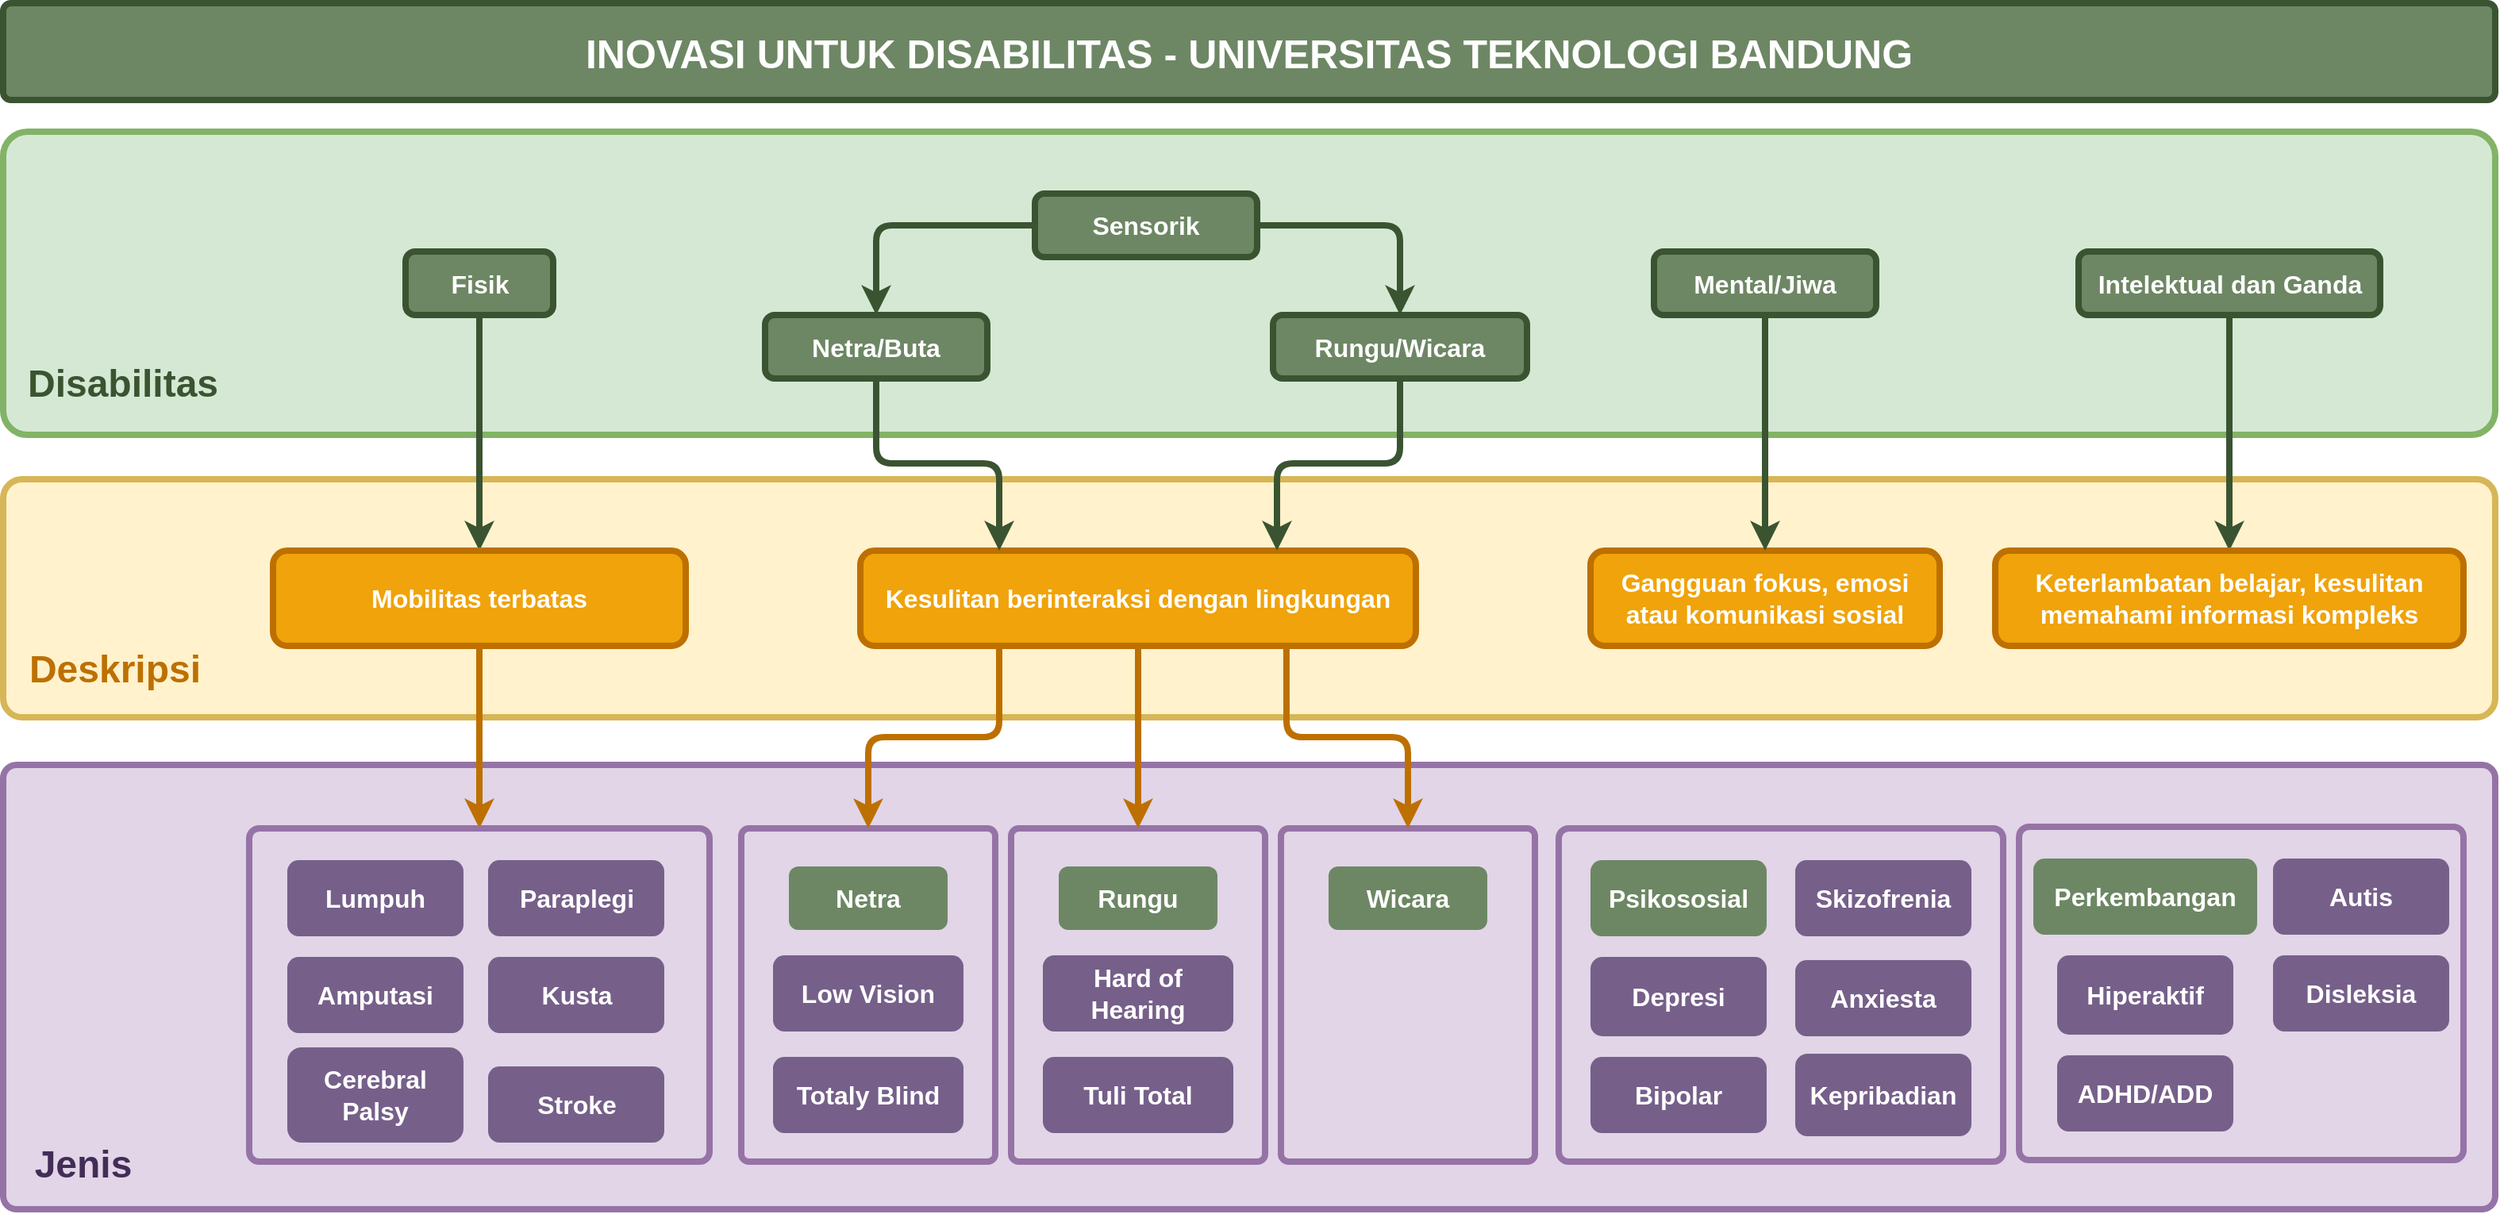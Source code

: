 <mxfile>
    <diagram id="J0Kw3ywMFj4X3cCYN1kJ" name="Kebutuhan Mesin">
        <mxGraphModel dx="923" dy="864" grid="1" gridSize="10" guides="1" tooltips="1" connect="1" arrows="1" fold="1" page="1" pageScale="1" pageWidth="827" pageHeight="1169" math="0" shadow="0">
            <root>
                <mxCell id="0"/>
                <mxCell id="1" parent="0"/>
                <mxCell id="11" value="" style="rounded=1;whiteSpace=wrap;html=1;strokeWidth=4;fontSize=16;fontStyle=1;arcSize=8;fillColor=#fff2cc;strokeColor=#d6b656;" parent="1" vertex="1">
                    <mxGeometry x="1150" y="440" width="1570" height="150" as="geometry"/>
                </mxCell>
                <mxCell id="2" value="" style="rounded=1;whiteSpace=wrap;html=1;strokeWidth=4;fontSize=16;fontStyle=1;arcSize=8;fillColor=#d5e8d4;strokeColor=#82b366;" parent="1" vertex="1">
                    <mxGeometry x="1150" y="221" width="1570" height="191" as="geometry"/>
                </mxCell>
                <mxCell id="388vwY8Y4XDALHpI7bIc-41" value="Mental/Jiwa" style="rounded=1;whiteSpace=wrap;html=1;strokeWidth=4;fontSize=16;fontStyle=1;fillColor=#6d8764;strokeColor=#3A5431;fontColor=#ffffff;" parent="1" vertex="1">
                    <mxGeometry x="2190" y="296.5" width="140" height="40" as="geometry"/>
                </mxCell>
                <mxCell id="388vwY8Y4XDALHpI7bIc-54" style="edgeStyle=none;html=1;entryX=0.5;entryY=0;entryDx=0;entryDy=0;strokeWidth=4;strokeColor=light-dark(#3a5431, #ededed);exitX=0.5;exitY=1;exitDx=0;exitDy=0;" parent="1" source="388vwY8Y4XDALHpI7bIc-42" target="388vwY8Y4XDALHpI7bIc-52" edge="1">
                    <mxGeometry relative="1" as="geometry"/>
                </mxCell>
                <mxCell id="388vwY8Y4XDALHpI7bIc-42" value="Fisik" style="rounded=1;whiteSpace=wrap;html=1;strokeWidth=4;fontSize=16;fontStyle=1;fillColor=#6d8764;strokeColor=#3A5431;fontColor=#ffffff;" parent="1" vertex="1">
                    <mxGeometry x="1403.5" y="296.5" width="93" height="40" as="geometry"/>
                </mxCell>
                <mxCell id="388vwY8Y4XDALHpI7bIc-49" style="edgeStyle=orthogonalEdgeStyle;html=1;entryX=0.5;entryY=0;entryDx=0;entryDy=0;strokeWidth=4;fillColor=#d5e8d4;strokeColor=light-dark(#3a5431, #ededed);" parent="1" source="388vwY8Y4XDALHpI7bIc-44" target="388vwY8Y4XDALHpI7bIc-45" edge="1">
                    <mxGeometry relative="1" as="geometry"/>
                </mxCell>
                <mxCell id="388vwY8Y4XDALHpI7bIc-50" style="edgeStyle=orthogonalEdgeStyle;html=1;entryX=0.5;entryY=0;entryDx=0;entryDy=0;strokeWidth=4;fillColor=#d5e8d4;strokeColor=light-dark(#3a5431, #ededed);" parent="1" source="388vwY8Y4XDALHpI7bIc-44" target="388vwY8Y4XDALHpI7bIc-46" edge="1">
                    <mxGeometry relative="1" as="geometry">
                        <mxPoint x="2050" y="345" as="targetPoint"/>
                    </mxGeometry>
                </mxCell>
                <mxCell id="388vwY8Y4XDALHpI7bIc-44" value="Sensorik" style="rounded=1;whiteSpace=wrap;html=1;strokeWidth=4;fontSize=16;fontStyle=1;fillColor=#6d8764;strokeColor=#3A5431;fontColor=#ffffff;" parent="1" vertex="1">
                    <mxGeometry x="1800" y="260" width="140" height="40" as="geometry"/>
                </mxCell>
                <mxCell id="388vwY8Y4XDALHpI7bIc-45" value="Netra/Buta" style="rounded=1;whiteSpace=wrap;html=1;strokeWidth=4;fontSize=16;fontStyle=1;fillColor=#6d8764;strokeColor=#3A5431;fontColor=#ffffff;" parent="1" vertex="1">
                    <mxGeometry x="1630" y="336.5" width="140" height="40" as="geometry"/>
                </mxCell>
                <mxCell id="388vwY8Y4XDALHpI7bIc-46" value="Rungu/Wicara" style="rounded=1;whiteSpace=wrap;html=1;strokeWidth=4;fontSize=16;fontStyle=1;fillColor=#6d8764;strokeColor=#3A5431;fontColor=#ffffff;" parent="1" vertex="1">
                    <mxGeometry x="1950" y="336.5" width="160" height="40" as="geometry"/>
                </mxCell>
                <mxCell id="388vwY8Y4XDALHpI7bIc-60" style="edgeStyle=none;html=1;entryX=0.5;entryY=0;entryDx=0;entryDy=0;strokeWidth=4;strokeColor=light-dark(#3a5431, #ededed);" parent="1" source="388vwY8Y4XDALHpI7bIc-51" target="388vwY8Y4XDALHpI7bIc-58" edge="1">
                    <mxGeometry relative="1" as="geometry"/>
                </mxCell>
                <mxCell id="388vwY8Y4XDALHpI7bIc-51" value="Intelektual dan Ganda" style="rounded=1;whiteSpace=wrap;html=1;strokeWidth=4;fontSize=16;fontStyle=1;fillColor=#6d8764;strokeColor=#3A5431;fontColor=#ffffff;" parent="1" vertex="1">
                    <mxGeometry x="2457.5" y="296.5" width="190" height="40" as="geometry"/>
                </mxCell>
                <mxCell id="388vwY8Y4XDALHpI7bIc-52" value="Mobilitas terbatas" style="rounded=1;whiteSpace=wrap;html=1;strokeWidth=4;fontSize=16;fontStyle=1;fillColor=#f0a30a;fontColor=light-dark(#FFFFFF,#EDEDED);strokeColor=#BD7000;" parent="1" vertex="1">
                    <mxGeometry x="1320" y="485" width="260" height="60" as="geometry"/>
                </mxCell>
                <mxCell id="388vwY8Y4XDALHpI7bIc-53" value="Kesulitan berinteraksi dengan lingkungan" style="rounded=1;whiteSpace=wrap;html=1;strokeWidth=4;fontSize=16;fontStyle=1;fillColor=#f0a30a;fontColor=light-dark(#FFFFFF,#EDEDED);strokeColor=#BD7000;" parent="1" vertex="1">
                    <mxGeometry x="1690" y="485" width="350" height="60" as="geometry"/>
                </mxCell>
                <mxCell id="388vwY8Y4XDALHpI7bIc-58" value="Keterlambatan belajar, kesulitan memahami informasi kompleks" style="rounded=1;whiteSpace=wrap;html=1;strokeWidth=4;fontSize=16;fontStyle=1;fillColor=#f0a30a;fontColor=light-dark(#FFFFFF,#EDEDED);strokeColor=#BD7000;" parent="1" vertex="1">
                    <mxGeometry x="2405" y="485" width="295" height="60" as="geometry"/>
                </mxCell>
                <mxCell id="5" style="edgeStyle=orthogonalEdgeStyle;html=1;entryX=0.25;entryY=0;entryDx=0;entryDy=0;strokeWidth=4;strokeColor=light-dark(#3a5431, #ededed);exitX=0.5;exitY=1;exitDx=0;exitDy=0;" parent="1" source="388vwY8Y4XDALHpI7bIc-45" target="388vwY8Y4XDALHpI7bIc-53" edge="1">
                    <mxGeometry relative="1" as="geometry">
                        <mxPoint x="1545" y="300" as="sourcePoint"/>
                        <mxPoint x="1547" y="639" as="targetPoint"/>
                        <Array as="points">
                            <mxPoint x="1700" y="430"/>
                            <mxPoint x="1777" y="430"/>
                        </Array>
                    </mxGeometry>
                </mxCell>
                <mxCell id="8" value="Gangguan fokus, emosi atau komunikasi sosial" style="rounded=1;whiteSpace=wrap;html=1;strokeWidth=4;fontSize=16;fontStyle=1;fillColor=#f0a30a;fontColor=light-dark(#FFFFFF,#EDEDED);strokeColor=#BD7000;" parent="1" vertex="1">
                    <mxGeometry x="2150" y="485" width="220" height="60" as="geometry"/>
                </mxCell>
                <mxCell id="10" style="edgeStyle=none;html=1;entryX=0.5;entryY=0;entryDx=0;entryDy=0;strokeWidth=4;strokeColor=light-dark(#3a5431, #ededed);exitX=0.5;exitY=1;exitDx=0;exitDy=0;" parent="1" source="388vwY8Y4XDALHpI7bIc-41" target="8" edge="1">
                    <mxGeometry relative="1" as="geometry">
                        <mxPoint x="2110" y="395" as="sourcePoint"/>
                        <mxPoint x="2110" y="535" as="targetPoint"/>
                    </mxGeometry>
                </mxCell>
                <mxCell id="12" value="" style="rounded=1;whiteSpace=wrap;html=1;strokeWidth=4;fontSize=16;fontStyle=1;arcSize=3;fillColor=#e1d5e7;strokeColor=#9673a6;" parent="1" vertex="1">
                    <mxGeometry x="1150" y="620" width="1570" height="280" as="geometry"/>
                </mxCell>
                <mxCell id="16" style="edgeStyle=orthogonalEdgeStyle;html=1;entryX=0.5;entryY=0;entryDx=0;entryDy=0;strokeWidth=4;strokeColor=light-dark(#bd7000, #ededed);exitX=0.5;exitY=1;exitDx=0;exitDy=0;" parent="1" source="388vwY8Y4XDALHpI7bIc-52" target="39" edge="1">
                    <mxGeometry relative="1" as="geometry">
                        <mxPoint x="1410" y="319" as="sourcePoint"/>
                        <mxPoint x="1410" y="495" as="targetPoint"/>
                    </mxGeometry>
                </mxCell>
                <mxCell id="18" value="Disabilitas" style="text;html=1;align=center;verticalAlign=middle;resizable=0;points=[];autosize=1;strokeColor=none;fillColor=none;fontStyle=1;fontSize=24;fontColor=light-dark(#3a5431, #ededed);" parent="1" vertex="1">
                    <mxGeometry x="1160" y="360" width="130" height="40" as="geometry"/>
                </mxCell>
                <mxCell id="19" value="Deskripsi" style="text;html=1;align=center;verticalAlign=middle;resizable=0;points=[];autosize=1;strokeColor=none;fillColor=none;fontStyle=1;fontSize=24;fontColor=light-dark(#bd7000, #ededed);" parent="1" vertex="1">
                    <mxGeometry x="1160" y="540" width="120" height="40" as="geometry"/>
                </mxCell>
                <mxCell id="27" value="Jenis" style="text;html=1;align=center;verticalAlign=middle;resizable=0;points=[];autosize=1;strokeColor=none;fillColor=none;fontStyle=1;fontSize=24;fontColor=light-dark(#432d57, #ededed);" parent="1" vertex="1">
                    <mxGeometry x="1160" y="852" width="80" height="40" as="geometry"/>
                </mxCell>
                <mxCell id="28" value="INOVASI UNTUK DISABILITAS - UNIVERSITAS TEKNOLOGI BANDUNG" style="rounded=1;whiteSpace=wrap;html=1;strokeWidth=4;fontSize=25;fontStyle=1;arcSize=8;fillColor=#6d8764;strokeColor=#3A5431;fontColor=#ffffff;" parent="1" vertex="1">
                    <mxGeometry x="1150" y="140" width="1570" height="61" as="geometry"/>
                </mxCell>
                <mxCell id="30" style="edgeStyle=orthogonalEdgeStyle;html=1;entryX=0.75;entryY=0;entryDx=0;entryDy=0;strokeWidth=4;strokeColor=light-dark(#3a5431, #ededed);exitX=0.5;exitY=1;exitDx=0;exitDy=0;" edge="1" parent="1" source="388vwY8Y4XDALHpI7bIc-46" target="388vwY8Y4XDALHpI7bIc-53">
                    <mxGeometry relative="1" as="geometry">
                        <mxPoint x="1710" y="395" as="sourcePoint"/>
                        <mxPoint x="1788" y="495" as="targetPoint"/>
                        <Array as="points">
                            <mxPoint x="2030" y="430"/>
                            <mxPoint x="1952" y="430"/>
                        </Array>
                    </mxGeometry>
                </mxCell>
                <mxCell id="39" value="" style="rounded=1;whiteSpace=wrap;html=1;strokeWidth=4;fontSize=16;fontStyle=1;arcSize=3;fillColor=#e1d5e7;strokeColor=#9673a6;" vertex="1" parent="1">
                    <mxGeometry x="1305" y="660" width="290" height="210" as="geometry"/>
                </mxCell>
                <mxCell id="40" value="Amputasi" style="rounded=1;whiteSpace=wrap;html=1;strokeWidth=4;fontSize=16;fontStyle=1;fillColor=#76608a;fontColor=#ffffff;strokeColor=none;" vertex="1" parent="1">
                    <mxGeometry x="1329" y="741" width="111" height="48" as="geometry"/>
                </mxCell>
                <mxCell id="41" value="Lumpuh" style="rounded=1;whiteSpace=wrap;html=1;strokeWidth=4;fontSize=16;fontStyle=1;fillColor=#76608a;fontColor=#ffffff;strokeColor=none;" vertex="1" parent="1">
                    <mxGeometry x="1329" y="680" width="111" height="48" as="geometry"/>
                </mxCell>
                <mxCell id="42" value="Paraplegi" style="rounded=1;whiteSpace=wrap;html=1;strokeWidth=4;fontSize=16;fontStyle=1;fillColor=#76608a;fontColor=#ffffff;strokeColor=none;" vertex="1" parent="1">
                    <mxGeometry x="1455.5" y="680" width="111" height="48" as="geometry"/>
                </mxCell>
                <mxCell id="43" value="Cerebral Palsy" style="rounded=1;whiteSpace=wrap;html=1;strokeWidth=4;fontSize=16;fontStyle=1;fillColor=#76608a;fontColor=#ffffff;strokeColor=none;" vertex="1" parent="1">
                    <mxGeometry x="1329" y="798" width="111" height="60" as="geometry"/>
                </mxCell>
                <mxCell id="44" value="Stroke" style="rounded=1;whiteSpace=wrap;html=1;strokeWidth=4;fontSize=16;fontStyle=1;fillColor=#76608a;fontColor=#ffffff;strokeColor=none;" vertex="1" parent="1">
                    <mxGeometry x="1455.5" y="810" width="111" height="48" as="geometry"/>
                </mxCell>
                <mxCell id="45" value="Kusta" style="rounded=1;whiteSpace=wrap;html=1;strokeWidth=4;fontSize=16;fontStyle=1;fillColor=#76608a;fontColor=#ffffff;strokeColor=none;" vertex="1" parent="1">
                    <mxGeometry x="1455.5" y="741" width="111" height="48" as="geometry"/>
                </mxCell>
                <mxCell id="53" value="" style="rounded=1;whiteSpace=wrap;html=1;strokeWidth=4;fontSize=16;fontStyle=1;arcSize=3;fillColor=#e1d5e7;strokeColor=#9673a6;" vertex="1" parent="1">
                    <mxGeometry x="1615" y="660" width="160" height="210" as="geometry"/>
                </mxCell>
                <mxCell id="54" value="Netra" style="rounded=1;whiteSpace=wrap;html=1;strokeWidth=4;fontSize=16;fontStyle=1;fillColor=#6d8764;strokeColor=none;fontColor=#ffffff;" vertex="1" parent="1">
                    <mxGeometry x="1645" y="684" width="100" height="40" as="geometry"/>
                </mxCell>
                <mxCell id="55" value="Low Vision" style="rounded=1;whiteSpace=wrap;html=1;strokeWidth=4;fontSize=16;fontStyle=1;fillColor=#76608a;fontColor=#ffffff;strokeColor=none;" vertex="1" parent="1">
                    <mxGeometry x="1635" y="740" width="120" height="48" as="geometry"/>
                </mxCell>
                <mxCell id="56" value="Totaly Blind" style="rounded=1;whiteSpace=wrap;html=1;strokeWidth=4;fontSize=16;fontStyle=1;fillColor=#76608a;fontColor=#ffffff;strokeColor=none;" vertex="1" parent="1">
                    <mxGeometry x="1635" y="804" width="120" height="48" as="geometry"/>
                </mxCell>
                <mxCell id="57" value="" style="rounded=1;whiteSpace=wrap;html=1;strokeWidth=4;fontSize=16;fontStyle=1;arcSize=3;fillColor=#e1d5e7;strokeColor=#9673a6;" vertex="1" parent="1">
                    <mxGeometry x="1785" y="660" width="160" height="210" as="geometry"/>
                </mxCell>
                <mxCell id="58" value="Rungu" style="rounded=1;whiteSpace=wrap;html=1;strokeWidth=4;fontSize=16;fontStyle=1;fillColor=#6d8764;strokeColor=none;fontColor=#ffffff;" vertex="1" parent="1">
                    <mxGeometry x="1815" y="684" width="100" height="40" as="geometry"/>
                </mxCell>
                <mxCell id="59" value="Hard of Hearing" style="rounded=1;whiteSpace=wrap;html=1;strokeWidth=4;fontSize=16;fontStyle=1;fillColor=#76608a;fontColor=#ffffff;strokeColor=none;" vertex="1" parent="1">
                    <mxGeometry x="1805" y="740" width="120" height="48" as="geometry"/>
                </mxCell>
                <mxCell id="60" value="Tuli Total" style="rounded=1;whiteSpace=wrap;html=1;strokeWidth=4;fontSize=16;fontStyle=1;fillColor=#76608a;fontColor=#ffffff;strokeColor=none;" vertex="1" parent="1">
                    <mxGeometry x="1805" y="804" width="120" height="48" as="geometry"/>
                </mxCell>
                <mxCell id="61" value="" style="rounded=1;whiteSpace=wrap;html=1;strokeWidth=4;fontSize=16;fontStyle=1;arcSize=3;fillColor=#e1d5e7;strokeColor=#9673a6;" vertex="1" parent="1">
                    <mxGeometry x="1955" y="660" width="160" height="210" as="geometry"/>
                </mxCell>
                <mxCell id="62" value="Wicara" style="rounded=1;whiteSpace=wrap;html=1;strokeWidth=4;fontSize=16;fontStyle=1;fillColor=#6d8764;strokeColor=none;fontColor=#ffffff;" vertex="1" parent="1">
                    <mxGeometry x="1985" y="684" width="100" height="40" as="geometry"/>
                </mxCell>
                <mxCell id="65" style="html=1;entryX=0.5;entryY=0;entryDx=0;entryDy=0;strokeWidth=4;strokeColor=light-dark(#bd7000, #ededed);exitX=0.5;exitY=1;exitDx=0;exitDy=0;" edge="1" parent="1" source="388vwY8Y4XDALHpI7bIc-53" target="57">
                    <mxGeometry relative="1" as="geometry">
                        <mxPoint x="1460" y="555" as="sourcePoint"/>
                        <mxPoint x="1400" y="670" as="targetPoint"/>
                    </mxGeometry>
                </mxCell>
                <mxCell id="66" style="html=1;entryX=0.5;entryY=0;entryDx=0;entryDy=0;strokeWidth=4;strokeColor=light-dark(#bd7000, #ededed);exitX=0.25;exitY=1;exitDx=0;exitDy=0;edgeStyle=orthogonalEdgeStyle;" edge="1" parent="1" source="388vwY8Y4XDALHpI7bIc-53" target="53">
                    <mxGeometry relative="1" as="geometry">
                        <mxPoint x="1875" y="555" as="sourcePoint"/>
                        <mxPoint x="1875" y="670" as="targetPoint"/>
                    </mxGeometry>
                </mxCell>
                <mxCell id="67" style="html=1;entryX=0.5;entryY=0;entryDx=0;entryDy=0;strokeWidth=4;strokeColor=light-dark(#bd7000, #ededed);exitX=0.767;exitY=0.997;exitDx=0;exitDy=0;exitPerimeter=0;edgeStyle=orthogonalEdgeStyle;" edge="1" parent="1" source="388vwY8Y4XDALHpI7bIc-53" target="61">
                    <mxGeometry relative="1" as="geometry">
                        <mxPoint x="1875" y="555" as="sourcePoint"/>
                        <mxPoint x="1875" y="670" as="targetPoint"/>
                    </mxGeometry>
                </mxCell>
                <mxCell id="69" value="" style="rounded=1;whiteSpace=wrap;html=1;strokeWidth=4;fontSize=16;fontStyle=1;arcSize=3;fillColor=#e1d5e7;strokeColor=#9673a6;" vertex="1" parent="1">
                    <mxGeometry x="2130" y="660" width="280" height="210" as="geometry"/>
                </mxCell>
                <mxCell id="70" value="Psikososial" style="rounded=1;whiteSpace=wrap;html=1;strokeWidth=4;fontSize=16;fontStyle=1;fillColor=#6d8764;strokeColor=none;fontColor=#ffffff;" vertex="1" parent="1">
                    <mxGeometry x="2150" y="680" width="111" height="48" as="geometry"/>
                </mxCell>
                <mxCell id="71" value="Skizofrenia" style="rounded=1;whiteSpace=wrap;html=1;strokeWidth=4;fontSize=16;fontStyle=1;fillColor=#76608a;fontColor=#ffffff;strokeColor=none;" vertex="1" parent="1">
                    <mxGeometry x="2279" y="680" width="111" height="48" as="geometry"/>
                </mxCell>
                <mxCell id="72" value="Bipolar" style="rounded=1;whiteSpace=wrap;html=1;strokeWidth=4;fontSize=16;fontStyle=1;fillColor=#76608a;fontColor=#ffffff;strokeColor=none;" vertex="1" parent="1">
                    <mxGeometry x="2150" y="804" width="111" height="48" as="geometry"/>
                </mxCell>
                <mxCell id="73" value="Depresi" style="rounded=1;whiteSpace=wrap;html=1;strokeWidth=4;fontSize=16;fontStyle=1;fillColor=#76608a;fontColor=#ffffff;strokeColor=none;" vertex="1" parent="1">
                    <mxGeometry x="2150" y="741" width="111" height="50" as="geometry"/>
                </mxCell>
                <mxCell id="74" value="Anxiesta" style="rounded=1;whiteSpace=wrap;html=1;strokeWidth=4;fontSize=16;fontStyle=1;fillColor=#76608a;fontColor=#ffffff;strokeColor=none;" vertex="1" parent="1">
                    <mxGeometry x="2279" y="743" width="111" height="48" as="geometry"/>
                </mxCell>
                <mxCell id="75" value="Kepribadian" style="rounded=1;whiteSpace=wrap;html=1;strokeWidth=4;fontSize=16;fontStyle=1;fillColor=#76608a;fontColor=#ffffff;strokeColor=none;" vertex="1" parent="1">
                    <mxGeometry x="2279" y="802" width="111" height="52" as="geometry"/>
                </mxCell>
                <mxCell id="77" value="" style="rounded=1;whiteSpace=wrap;html=1;strokeWidth=4;fontSize=16;fontStyle=1;arcSize=3;fillColor=#e1d5e7;strokeColor=#9673a6;" vertex="1" parent="1">
                    <mxGeometry x="2420" y="659" width="280" height="210" as="geometry"/>
                </mxCell>
                <mxCell id="78" value="Perkembangan" style="rounded=1;whiteSpace=wrap;html=1;strokeWidth=4;fontSize=16;fontStyle=1;fillColor=#6d8764;strokeColor=none;fontColor=#ffffff;" vertex="1" parent="1">
                    <mxGeometry x="2429" y="679" width="141" height="48" as="geometry"/>
                </mxCell>
                <mxCell id="79" value="Autis" style="rounded=1;whiteSpace=wrap;html=1;strokeWidth=4;fontSize=16;fontStyle=1;fillColor=#76608a;fontColor=#ffffff;strokeColor=none;" vertex="1" parent="1">
                    <mxGeometry x="2580" y="679" width="111" height="48" as="geometry"/>
                </mxCell>
                <mxCell id="80" value="ADHD/ADD" style="rounded=1;whiteSpace=wrap;html=1;strokeWidth=4;fontSize=16;fontStyle=1;fillColor=#76608a;fontColor=#ffffff;strokeColor=none;" vertex="1" parent="1">
                    <mxGeometry x="2444" y="803" width="111" height="48" as="geometry"/>
                </mxCell>
                <mxCell id="81" value="Hiperaktif" style="rounded=1;whiteSpace=wrap;html=1;strokeWidth=4;fontSize=16;fontStyle=1;fillColor=#76608a;fontColor=#ffffff;strokeColor=none;" vertex="1" parent="1">
                    <mxGeometry x="2444" y="740" width="111" height="50" as="geometry"/>
                </mxCell>
                <mxCell id="82" value="Disleksia" style="rounded=1;whiteSpace=wrap;html=1;strokeWidth=4;fontSize=16;fontStyle=1;fillColor=#76608a;fontColor=#ffffff;strokeColor=none;" vertex="1" parent="1">
                    <mxGeometry x="2580" y="740" width="111" height="48" as="geometry"/>
                </mxCell>
            </root>
        </mxGraphModel>
    </diagram>
</mxfile>